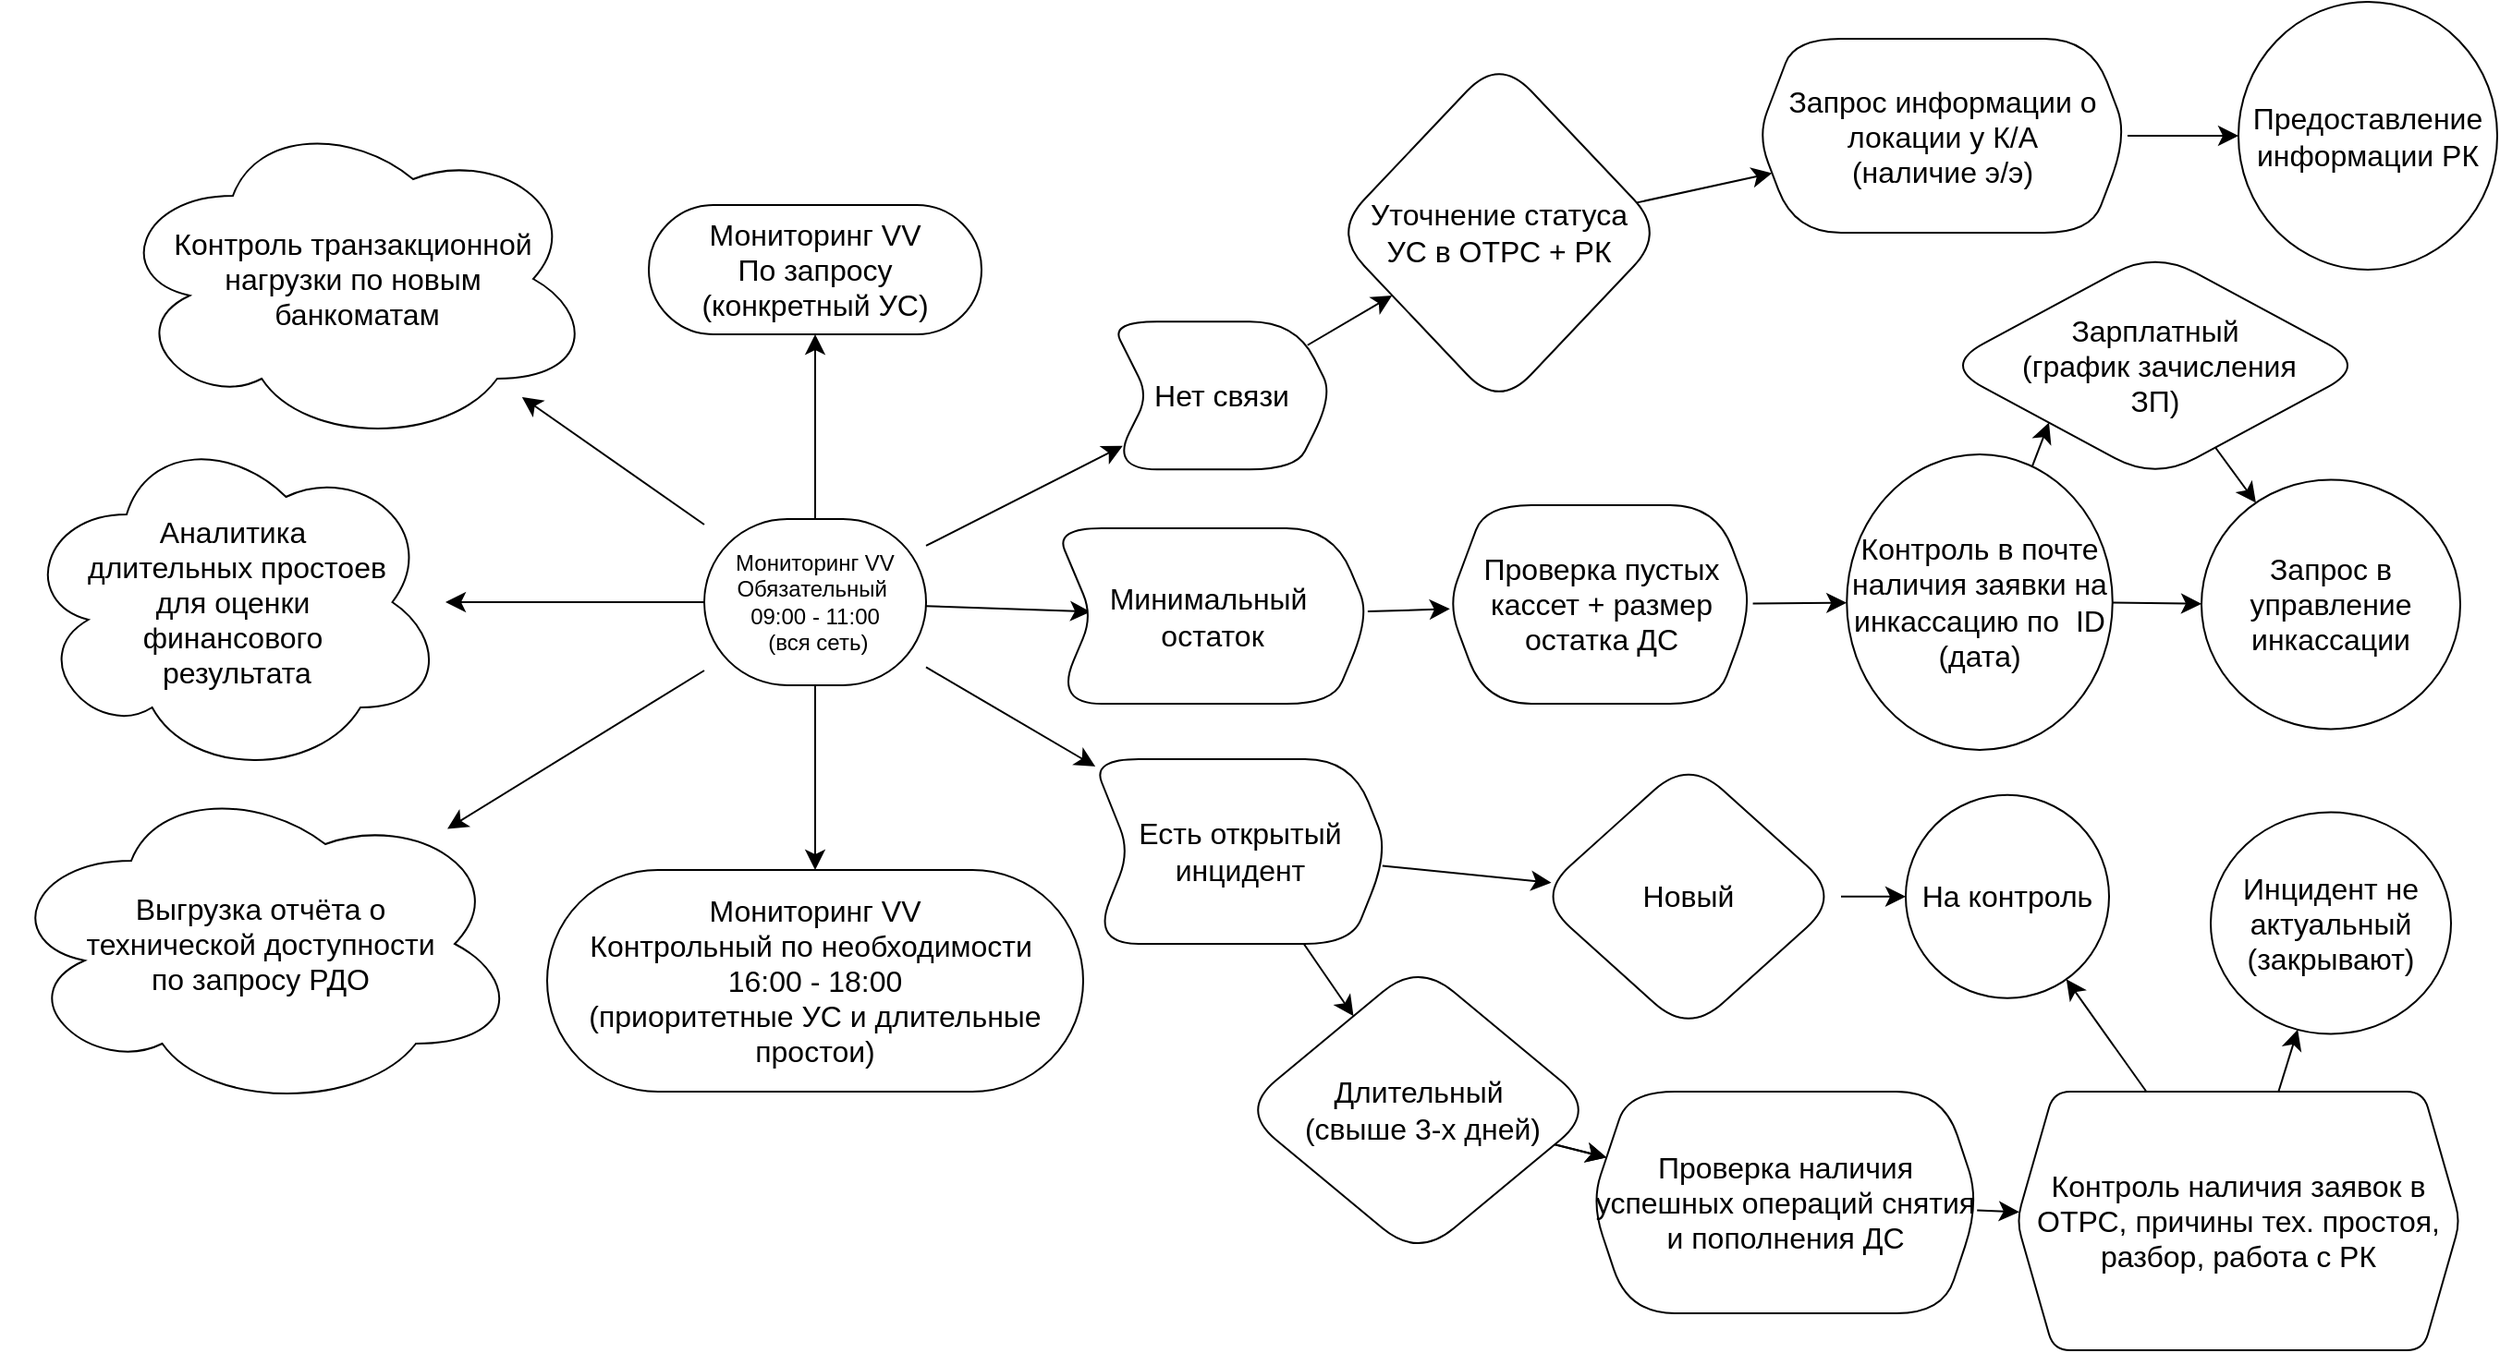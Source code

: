 <mxfile version="21.3.8" type="github" pages="2">
  <diagram name="Page-1" id="2a216829-ef6e-dabb-86c1-c78162f3ba2b">
    <mxGraphModel dx="1665" dy="2433" grid="1" gridSize="10" guides="1" tooltips="1" connect="1" arrows="1" fold="1" page="1" pageScale="1" pageWidth="850" pageHeight="1100" background="none" math="0" shadow="0">
      <root>
        <mxCell id="0" />
        <mxCell id="1" parent="0" />
        <mxCell id="KheuGGBMibdA3uTBBUTA-31" value="Есть открытый инцидент" style="shape=step;perimeter=stepPerimeter;whiteSpace=wrap;html=1;fixedSize=1;rounded=1;arcSize=50;fontSize=16;" vertex="1" parent="1">
          <mxGeometry x="290" y="360" width="160" height="100" as="geometry" />
        </mxCell>
        <mxCell id="KheuGGBMibdA3uTBBUTA-58" value="Инцидент не актуальный (закрывают)" style="ellipse;whiteSpace=wrap;html=1;fontSize=16;rounded=1;arcSize=18;" vertex="1" parent="1">
          <mxGeometry x="895" y="388.75" width="130" height="120" as="geometry" />
        </mxCell>
        <mxCell id="KheuGGBMibdA3uTBBUTA-26" value="" style="edgeStyle=none;curved=1;rounded=0;orthogonalLoop=1;jettySize=auto;html=1;fontSize=12;startSize=8;endSize=8;" edge="1" parent="1" source="7a84cebc1def654-2" target="KheuGGBMibdA3uTBBUTA-25">
          <mxGeometry relative="1" as="geometry" />
        </mxCell>
        <mxCell id="KheuGGBMibdA3uTBBUTA-30" value="" style="edgeStyle=none;curved=1;rounded=0;orthogonalLoop=1;jettySize=auto;html=1;fontSize=12;startSize=8;endSize=8;" edge="1" parent="1" source="7a84cebc1def654-2" target="KheuGGBMibdA3uTBBUTA-29">
          <mxGeometry relative="1" as="geometry" />
        </mxCell>
        <mxCell id="KheuGGBMibdA3uTBBUTA-32" value="" style="edgeStyle=none;curved=1;rounded=0;orthogonalLoop=1;jettySize=auto;html=1;fontSize=12;startSize=8;endSize=8;" edge="1" parent="1" source="7a84cebc1def654-2" target="KheuGGBMibdA3uTBBUTA-31">
          <mxGeometry relative="1" as="geometry" />
        </mxCell>
        <mxCell id="KheuGGBMibdA3uTBBUTA-37" value="" style="edgeStyle=none;curved=1;rounded=0;orthogonalLoop=1;jettySize=auto;html=1;fontSize=12;startSize=8;endSize=8;" edge="1" parent="1" source="7a84cebc1def654-2" target="KheuGGBMibdA3uTBBUTA-36">
          <mxGeometry relative="1" as="geometry" />
        </mxCell>
        <mxCell id="KheuGGBMibdA3uTBBUTA-62" value="" style="edgeStyle=none;curved=1;rounded=0;orthogonalLoop=1;jettySize=auto;html=1;fontSize=12;startSize=8;endSize=8;" edge="1" parent="1" source="7a84cebc1def654-2" target="KheuGGBMibdA3uTBBUTA-61">
          <mxGeometry relative="1" as="geometry" />
        </mxCell>
        <mxCell id="KheuGGBMibdA3uTBBUTA-64" value="" style="edgeStyle=none;curved=1;rounded=0;orthogonalLoop=1;jettySize=auto;html=1;fontSize=12;startSize=8;endSize=8;" edge="1" parent="1" source="7a84cebc1def654-2" target="KheuGGBMibdA3uTBBUTA-63">
          <mxGeometry relative="1" as="geometry" />
        </mxCell>
        <mxCell id="KheuGGBMibdA3uTBBUTA-78" value="" style="edgeStyle=none;curved=1;rounded=0;orthogonalLoop=1;jettySize=auto;html=1;fontSize=12;startSize=8;endSize=8;" edge="1" parent="1" source="7a84cebc1def654-2" target="KheuGGBMibdA3uTBBUTA-77">
          <mxGeometry relative="1" as="geometry" />
        </mxCell>
        <mxCell id="KheuGGBMibdA3uTBBUTA-81" value="" style="edgeStyle=none;curved=1;rounded=0;orthogonalLoop=1;jettySize=auto;html=1;fontSize=12;startSize=8;endSize=8;" edge="1" parent="1" source="7a84cebc1def654-2" target="KheuGGBMibdA3uTBBUTA-80">
          <mxGeometry relative="1" as="geometry" />
        </mxCell>
        <mxCell id="7a84cebc1def654-2" value="Мониторинг VV&lt;br&gt;Обязательный&amp;nbsp;&lt;br&gt;09:00 - 11:00&lt;br&gt;&amp;nbsp;(вся сеть)" style="shape=ext;rounded=1;html=1;whiteSpace=wrap;arcSize=50;direction=west;" parent="1" vertex="1">
          <mxGeometry x="80" y="230" width="120" height="90" as="geometry" />
        </mxCell>
        <mxCell id="KheuGGBMibdA3uTBBUTA-68" value="" style="edgeStyle=none;curved=1;rounded=0;orthogonalLoop=1;jettySize=auto;html=1;fontSize=12;startSize=8;endSize=8;" edge="1" parent="1" source="KheuGGBMibdA3uTBBUTA-25" target="KheuGGBMibdA3uTBBUTA-67">
          <mxGeometry relative="1" as="geometry" />
        </mxCell>
        <mxCell id="KheuGGBMibdA3uTBBUTA-25" value="Минимальный&amp;nbsp;&lt;br&gt;остаток" style="shape=step;perimeter=stepPerimeter;whiteSpace=wrap;html=1;fixedSize=1;rounded=1;arcSize=50;fontSize=16;" vertex="1" parent="1">
          <mxGeometry x="270" y="235" width="170" height="95" as="geometry" />
        </mxCell>
        <mxCell id="KheuGGBMibdA3uTBBUTA-39" value="" style="edgeStyle=none;curved=1;rounded=0;orthogonalLoop=1;jettySize=auto;html=1;fontSize=12;startSize=8;endSize=8;" edge="1" parent="1" source="KheuGGBMibdA3uTBBUTA-29" target="KheuGGBMibdA3uTBBUTA-38">
          <mxGeometry relative="1" as="geometry" />
        </mxCell>
        <mxCell id="KheuGGBMibdA3uTBBUTA-29" value="Нет связи" style="shape=step;perimeter=stepPerimeter;whiteSpace=wrap;html=1;fixedSize=1;rounded=1;arcSize=50;fontSize=16;" vertex="1" parent="1">
          <mxGeometry x="300" y="123.13" width="120" height="80" as="geometry" />
        </mxCell>
        <mxCell id="KheuGGBMibdA3uTBBUTA-51" value="" style="edgeStyle=none;curved=1;rounded=0;orthogonalLoop=1;jettySize=auto;html=1;fontSize=12;startSize=8;endSize=8;" edge="1" parent="1" source="KheuGGBMibdA3uTBBUTA-31" target="KheuGGBMibdA3uTBBUTA-50">
          <mxGeometry relative="1" as="geometry" />
        </mxCell>
        <mxCell id="KheuGGBMibdA3uTBBUTA-53" value="" style="edgeStyle=none;curved=1;rounded=0;orthogonalLoop=1;jettySize=auto;html=1;fontSize=12;startSize=8;endSize=8;" edge="1" parent="1" source="KheuGGBMibdA3uTBBUTA-31" target="KheuGGBMibdA3uTBBUTA-52">
          <mxGeometry relative="1" as="geometry" />
        </mxCell>
        <mxCell id="KheuGGBMibdA3uTBBUTA-36" value="Выгрузка отчёта о &lt;br&gt;технической доступности &lt;br&gt;по запросу РДО" style="ellipse;shape=cloud;whiteSpace=wrap;html=1;rounded=1;arcSize=50;fontSize=16;" vertex="1" parent="1">
          <mxGeometry x="-300" y="370" width="280" height="180" as="geometry" />
        </mxCell>
        <mxCell id="KheuGGBMibdA3uTBBUTA-41" value="" style="edgeStyle=none;curved=1;rounded=0;orthogonalLoop=1;jettySize=auto;html=1;fontSize=12;startSize=8;endSize=8;" edge="1" parent="1" source="KheuGGBMibdA3uTBBUTA-38" target="KheuGGBMibdA3uTBBUTA-40">
          <mxGeometry relative="1" as="geometry" />
        </mxCell>
        <mxCell id="KheuGGBMibdA3uTBBUTA-38" value="Уточнение статуса&lt;br&gt;УС в ОТРС + РК" style="rhombus;whiteSpace=wrap;html=1;fontSize=16;rounded=1;arcSize=50;" vertex="1" parent="1">
          <mxGeometry x="420" y="-20" width="180" height="190" as="geometry" />
        </mxCell>
        <mxCell id="KheuGGBMibdA3uTBBUTA-49" value="" style="edgeStyle=none;curved=1;rounded=0;orthogonalLoop=1;jettySize=auto;html=1;fontSize=12;startSize=8;endSize=8;" edge="1" parent="1" source="KheuGGBMibdA3uTBBUTA-40" target="KheuGGBMibdA3uTBBUTA-48">
          <mxGeometry relative="1" as="geometry" />
        </mxCell>
        <mxCell id="KheuGGBMibdA3uTBBUTA-40" value="Запрос информации о локации у К/А &lt;br&gt;(наличие э/э)" style="shape=hexagon;perimeter=hexagonPerimeter2;whiteSpace=wrap;html=1;fixedSize=1;fontSize=16;rounded=1;arcSize=50;" vertex="1" parent="1">
          <mxGeometry x="650" y="-30" width="200" height="105" as="geometry" />
        </mxCell>
        <mxCell id="KheuGGBMibdA3uTBBUTA-48" value="Предоставление информации РК" style="ellipse;whiteSpace=wrap;html=1;fontSize=16;rounded=1;arcSize=50;" vertex="1" parent="1">
          <mxGeometry x="910" y="-50" width="140" height="145" as="geometry" />
        </mxCell>
        <mxCell id="KheuGGBMibdA3uTBBUTA-55" value="" style="edgeStyle=none;curved=1;rounded=0;orthogonalLoop=1;jettySize=auto;html=1;fontSize=12;startSize=8;endSize=8;" edge="1" parent="1" source="KheuGGBMibdA3uTBBUTA-73" target="KheuGGBMibdA3uTBBUTA-54">
          <mxGeometry relative="1" as="geometry" />
        </mxCell>
        <mxCell id="KheuGGBMibdA3uTBBUTA-84" value="" style="edgeStyle=none;curved=1;rounded=0;orthogonalLoop=1;jettySize=auto;html=1;fontSize=12;startSize=8;endSize=8;" edge="1" parent="1" source="KheuGGBMibdA3uTBBUTA-50" target="KheuGGBMibdA3uTBBUTA-73">
          <mxGeometry relative="1" as="geometry" />
        </mxCell>
        <mxCell id="KheuGGBMibdA3uTBBUTA-50" value="Длительный&lt;br&gt;&amp;nbsp;(свыше 3-х дней)" style="rhombus;whiteSpace=wrap;html=1;fontSize=16;rounded=1;arcSize=50;" vertex="1" parent="1">
          <mxGeometry x="370" y="470" width="192.5" height="160" as="geometry" />
        </mxCell>
        <mxCell id="KheuGGBMibdA3uTBBUTA-87" value="" style="edgeStyle=none;curved=1;rounded=0;orthogonalLoop=1;jettySize=auto;html=1;fontSize=12;startSize=8;endSize=8;" edge="1" parent="1" source="KheuGGBMibdA3uTBBUTA-52" target="KheuGGBMibdA3uTBBUTA-56">
          <mxGeometry relative="1" as="geometry" />
        </mxCell>
        <mxCell id="KheuGGBMibdA3uTBBUTA-52" value="Новый" style="rhombus;whiteSpace=wrap;html=1;fontSize=16;rounded=1;arcSize=50;" vertex="1" parent="1">
          <mxGeometry x="530" y="360" width="165" height="148.75" as="geometry" />
        </mxCell>
        <mxCell id="KheuGGBMibdA3uTBBUTA-57" value="" style="edgeStyle=none;curved=1;rounded=0;orthogonalLoop=1;jettySize=auto;html=1;fontSize=12;startSize=8;endSize=8;" edge="1" parent="1" source="KheuGGBMibdA3uTBBUTA-54" target="KheuGGBMibdA3uTBBUTA-56">
          <mxGeometry relative="1" as="geometry" />
        </mxCell>
        <mxCell id="KheuGGBMibdA3uTBBUTA-59" value="" style="edgeStyle=none;curved=1;rounded=0;orthogonalLoop=1;jettySize=auto;html=1;fontSize=12;startSize=8;endSize=8;" edge="1" parent="1" source="KheuGGBMibdA3uTBBUTA-54" target="KheuGGBMibdA3uTBBUTA-58">
          <mxGeometry relative="1" as="geometry" />
        </mxCell>
        <mxCell id="KheuGGBMibdA3uTBBUTA-54" value="Контроль наличия заявок в ОТРС, причины тех. простоя, разбор, работа с РК" style="shape=hexagon;perimeter=hexagonPerimeter2;whiteSpace=wrap;html=1;fixedSize=1;fontSize=16;rounded=1;arcSize=18;" vertex="1" parent="1">
          <mxGeometry x="790" y="540" width="240" height="140" as="geometry" />
        </mxCell>
        <mxCell id="KheuGGBMibdA3uTBBUTA-56" value="На контроль" style="ellipse;whiteSpace=wrap;html=1;fontSize=16;rounded=1;arcSize=18;" vertex="1" parent="1">
          <mxGeometry x="730" y="379.38" width="110" height="110" as="geometry" />
        </mxCell>
        <mxCell id="KheuGGBMibdA3uTBBUTA-61" value="Аналитика&lt;br&gt;&amp;nbsp;длительных простоев&lt;br&gt;для оценки&lt;br&gt;финансового&lt;br&gt;&amp;nbsp;результата" style="ellipse;shape=cloud;whiteSpace=wrap;html=1;rounded=1;arcSize=50;fontSize=16;" vertex="1" parent="1">
          <mxGeometry x="-290" y="180" width="230" height="190" as="geometry" />
        </mxCell>
        <mxCell id="KheuGGBMibdA3uTBBUTA-63" value="Контроль транзакционной &lt;br&gt;нагрузки по новым&lt;br&gt;&amp;nbsp;банкоматам" style="ellipse;shape=cloud;whiteSpace=wrap;html=1;rounded=1;arcSize=50;fontSize=16;" vertex="1" parent="1">
          <mxGeometry x="-240" y="10" width="260" height="180" as="geometry" />
        </mxCell>
        <mxCell id="KheuGGBMibdA3uTBBUTA-70" value="" style="edgeStyle=none;curved=1;rounded=0;orthogonalLoop=1;jettySize=auto;html=1;fontSize=12;startSize=8;endSize=8;" edge="1" parent="1" source="KheuGGBMibdA3uTBBUTA-67" target="KheuGGBMibdA3uTBBUTA-69">
          <mxGeometry relative="1" as="geometry" />
        </mxCell>
        <mxCell id="KheuGGBMibdA3uTBBUTA-67" value="Проверка пустых кассет + размер остатка ДС" style="shape=hexagon;perimeter=hexagonPerimeter2;whiteSpace=wrap;html=1;fixedSize=1;fontSize=16;rounded=1;arcSize=50;" vertex="1" parent="1">
          <mxGeometry x="482.5" y="222.5" width="165" height="107.5" as="geometry" />
        </mxCell>
        <mxCell id="KheuGGBMibdA3uTBBUTA-83" value="" style="edgeStyle=none;curved=1;rounded=0;orthogonalLoop=1;jettySize=auto;html=1;fontSize=12;startSize=8;endSize=8;" edge="1" parent="1" source="KheuGGBMibdA3uTBBUTA-69" target="KheuGGBMibdA3uTBBUTA-82">
          <mxGeometry relative="1" as="geometry" />
        </mxCell>
        <mxCell id="KheuGGBMibdA3uTBBUTA-91" value="" style="edgeStyle=none;curved=1;rounded=0;orthogonalLoop=1;jettySize=auto;html=1;fontSize=12;startSize=8;endSize=8;entryX=0;entryY=1;entryDx=0;entryDy=0;" edge="1" parent="1" source="KheuGGBMibdA3uTBBUTA-69" target="KheuGGBMibdA3uTBBUTA-88">
          <mxGeometry relative="1" as="geometry" />
        </mxCell>
        <mxCell id="KheuGGBMibdA3uTBBUTA-69" value="Контроль в почте наличия заявки на инкассацию по&amp;nbsp; ID (дата)" style="ellipse;whiteSpace=wrap;html=1;fontSize=16;rounded=1;arcSize=50;direction=south;" vertex="1" parent="1">
          <mxGeometry x="698.125" y="195.005" width="143.75" height="160" as="geometry" />
        </mxCell>
        <mxCell id="KheuGGBMibdA3uTBBUTA-77" value="Мониторинг VV&lt;br&gt;Контрольный по необходимости&amp;nbsp;&lt;br&gt;16:00 - 18:00&lt;br&gt;(приоритетные УС и длительные простои)" style="rounded=1;whiteSpace=wrap;html=1;arcSize=50;fontSize=16;" vertex="1" parent="1">
          <mxGeometry x="-5" y="420" width="290" height="120" as="geometry" />
        </mxCell>
        <mxCell id="KheuGGBMibdA3uTBBUTA-80" value="Мониторинг VV&lt;br&gt;По запросу (конкретный УС)" style="whiteSpace=wrap;html=1;rounded=1;arcSize=50;fontSize=16;" vertex="1" parent="1">
          <mxGeometry x="50" y="60" width="180" height="70" as="geometry" />
        </mxCell>
        <mxCell id="KheuGGBMibdA3uTBBUTA-82" value="Запрос в управление инкассации" style="ellipse;whiteSpace=wrap;html=1;fontSize=16;rounded=1;arcSize=50;" vertex="1" parent="1">
          <mxGeometry x="890" y="208.75" width="140" height="134.99" as="geometry" />
        </mxCell>
        <mxCell id="KheuGGBMibdA3uTBBUTA-85" value="" style="edgeStyle=none;curved=1;rounded=0;orthogonalLoop=1;jettySize=auto;html=1;fontSize=12;startSize=8;endSize=8;" edge="1" parent="1" source="KheuGGBMibdA3uTBBUTA-50" target="KheuGGBMibdA3uTBBUTA-73">
          <mxGeometry relative="1" as="geometry">
            <mxPoint x="532" y="575" as="sourcePoint" />
            <mxPoint x="709" y="642" as="targetPoint" />
          </mxGeometry>
        </mxCell>
        <mxCell id="KheuGGBMibdA3uTBBUTA-73" value="Проверка наличия успешных операций снятия и пополнения ДС" style="shape=hexagon;perimeter=hexagonPerimeter2;whiteSpace=wrap;html=1;fixedSize=1;fontSize=16;rounded=1;arcSize=50;" vertex="1" parent="1">
          <mxGeometry x="560" y="540" width="210" height="120" as="geometry" />
        </mxCell>
        <mxCell id="KheuGGBMibdA3uTBBUTA-92" value="" style="edgeStyle=none;curved=1;rounded=0;orthogonalLoop=1;jettySize=auto;html=1;fontSize=12;startSize=8;endSize=8;" edge="1" parent="1" source="KheuGGBMibdA3uTBBUTA-88" target="KheuGGBMibdA3uTBBUTA-82">
          <mxGeometry relative="1" as="geometry" />
        </mxCell>
        <mxCell id="KheuGGBMibdA3uTBBUTA-88" value="Зарплатный&lt;br&gt;&amp;nbsp;(график зачисления&lt;br&gt;ЗП)" style="rhombus;whiteSpace=wrap;html=1;fontSize=16;rounded=1;arcSize=50;" vertex="1" parent="1">
          <mxGeometry x="750" y="85" width="230" height="123.75" as="geometry" />
        </mxCell>
      </root>
    </mxGraphModel>
  </diagram>
  <diagram id="A0qNlgaubQNxFhgFj3bR" name="Страница 2">
    <mxGraphModel dx="326" dy="533" grid="0" gridSize="10" guides="1" tooltips="1" connect="1" arrows="1" fold="1" page="0" pageScale="1" pageWidth="827" pageHeight="1169" math="0" shadow="0">
      <root>
        <mxCell id="0" />
        <mxCell id="1" parent="0" />
      </root>
    </mxGraphModel>
  </diagram>
</mxfile>
